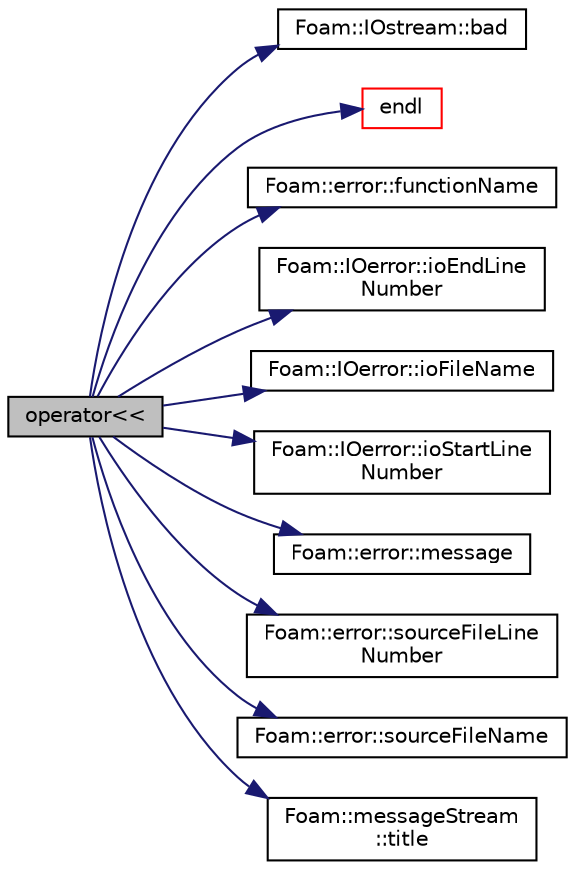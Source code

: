 digraph "operator&lt;&lt;"
{
  bgcolor="transparent";
  edge [fontname="Helvetica",fontsize="10",labelfontname="Helvetica",labelfontsize="10"];
  node [fontname="Helvetica",fontsize="10",shape=record];
  rankdir="LR";
  Node1 [label="operator\<\<",height=0.2,width=0.4,color="black", fillcolor="grey75", style="filled", fontcolor="black"];
  Node1 -> Node2 [color="midnightblue",fontsize="10",style="solid",fontname="Helvetica"];
  Node2 [label="Foam::IOstream::bad",height=0.2,width=0.4,color="black",URL="$a01177.html#ae5145c481e0280c8b6b365e616058d36",tooltip="Return true if stream is corrupted. "];
  Node1 -> Node3 [color="midnightblue",fontsize="10",style="solid",fontname="Helvetica"];
  Node3 [label="endl",height=0.2,width=0.4,color="red",URL="$a10675.html#a2db8fe02a0d3909e9351bb4275b23ce4",tooltip="Add newline and flush stream. "];
  Node1 -> Node4 [color="midnightblue",fontsize="10",style="solid",fontname="Helvetica"];
  Node4 [label="Foam::error::functionName",height=0.2,width=0.4,color="black",URL="$a00669.html#a31d3076007182696c6efe34d0bc186c1"];
  Node1 -> Node5 [color="midnightblue",fontsize="10",style="solid",fontname="Helvetica"];
  Node5 [label="Foam::IOerror::ioEndLine\lNumber",height=0.2,width=0.4,color="black",URL="$a01164.html#a094b74227038eea15fbe19ee92cd391c"];
  Node1 -> Node6 [color="midnightblue",fontsize="10",style="solid",fontname="Helvetica"];
  Node6 [label="Foam::IOerror::ioFileName",height=0.2,width=0.4,color="black",URL="$a01164.html#a9d25a84d95ebe0303ee5bb8c0c64b61f"];
  Node1 -> Node7 [color="midnightblue",fontsize="10",style="solid",fontname="Helvetica"];
  Node7 [label="Foam::IOerror::ioStartLine\lNumber",height=0.2,width=0.4,color="black",URL="$a01164.html#a9726ad810e299bd90740aa8484c2257b"];
  Node1 -> Node8 [color="midnightblue",fontsize="10",style="solid",fontname="Helvetica"];
  Node8 [label="Foam::error::message",height=0.2,width=0.4,color="black",URL="$a00669.html#ab3fca5e1d785173a7172306993979dc4"];
  Node1 -> Node9 [color="midnightblue",fontsize="10",style="solid",fontname="Helvetica"];
  Node9 [label="Foam::error::sourceFileLine\lNumber",height=0.2,width=0.4,color="black",URL="$a00669.html#a93a44c924c66f5d8117aabfe117da7b7"];
  Node1 -> Node10 [color="midnightblue",fontsize="10",style="solid",fontname="Helvetica"];
  Node10 [label="Foam::error::sourceFileName",height=0.2,width=0.4,color="black",URL="$a00669.html#a5640f2429df51f0923a0793fdc1d0364"];
  Node1 -> Node11 [color="midnightblue",fontsize="10",style="solid",fontname="Helvetica"];
  Node11 [label="Foam::messageStream\l::title",height=0.2,width=0.4,color="black",URL="$a01472.html#a5bfa0e176f59a36f076c1c31e5d60557",tooltip="Return the title of this error type. "];
}
